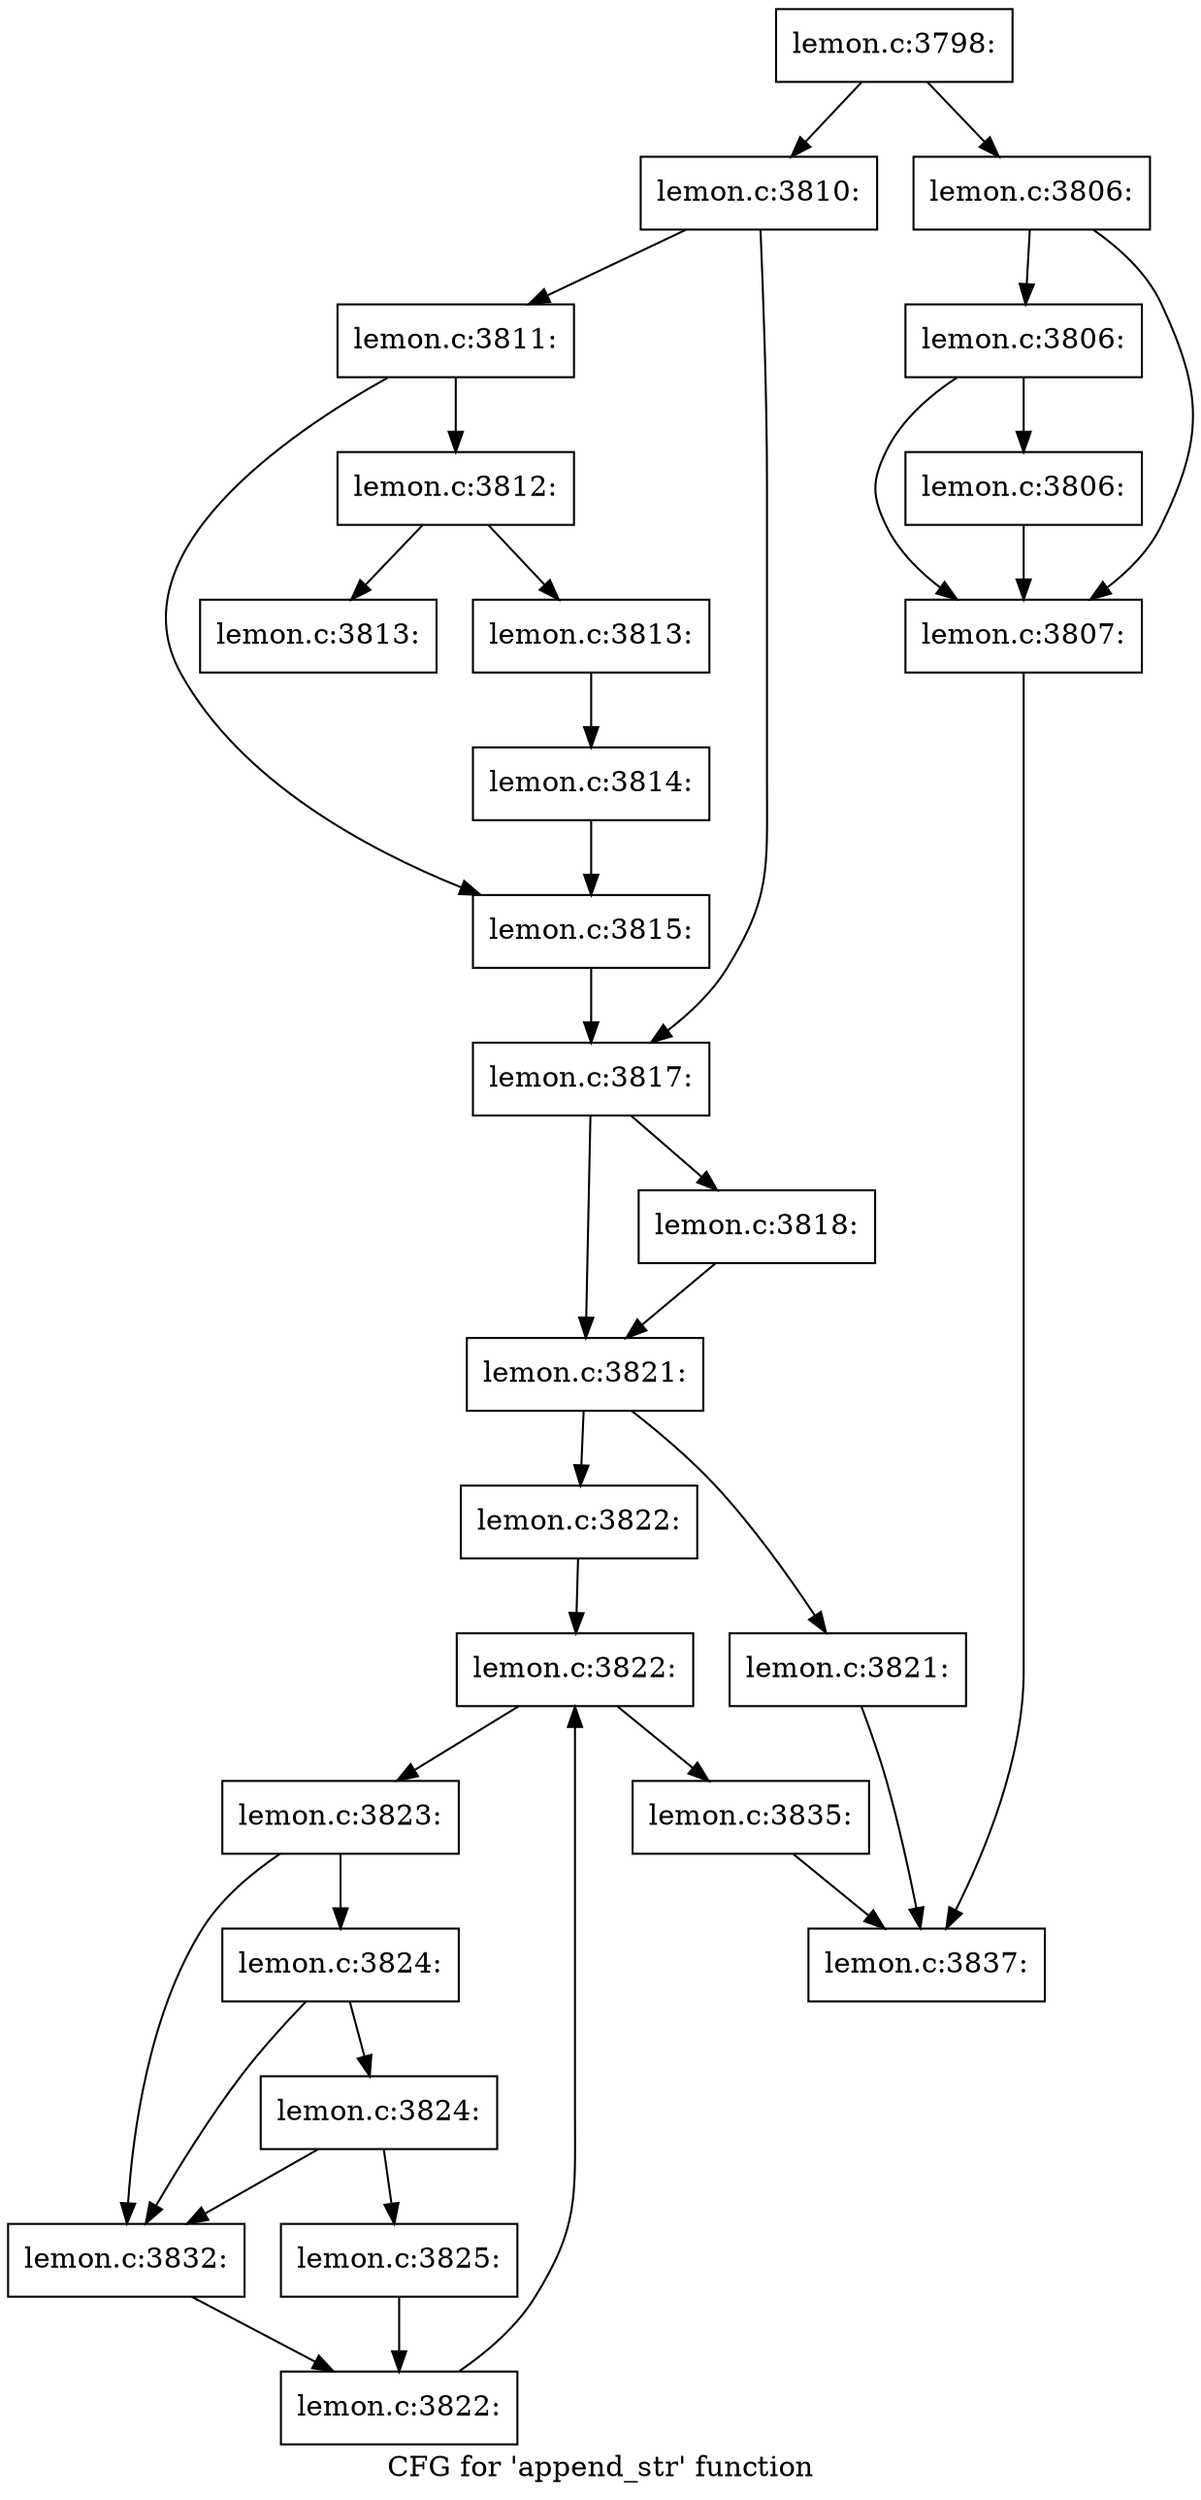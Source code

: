 digraph "CFG for 'append_str' function" {
	label="CFG for 'append_str' function";

	Node0x5625654cc520 [shape=record,label="{lemon.c:3798:}"];
	Node0x5625654cc520 -> Node0x5625654d56d0;
	Node0x5625654cc520 -> Node0x5625654d5720;
	Node0x5625654d56d0 [shape=record,label="{lemon.c:3806:}"];
	Node0x5625654d56d0 -> Node0x5625654d5bd0;
	Node0x5625654d56d0 -> Node0x5625654d5b80;
	Node0x5625654d5bd0 [shape=record,label="{lemon.c:3806:}"];
	Node0x5625654d5bd0 -> Node0x5625654d5b30;
	Node0x5625654d5bd0 -> Node0x5625654d5b80;
	Node0x5625654d5b30 [shape=record,label="{lemon.c:3806:}"];
	Node0x5625654d5b30 -> Node0x5625654d5b80;
	Node0x5625654d5b80 [shape=record,label="{lemon.c:3807:}"];
	Node0x5625654d5b80 -> Node0x5625654cea10;
	Node0x5625654d5720 [shape=record,label="{lemon.c:3810:}"];
	Node0x5625654d5720 -> Node0x5625654d6780;
	Node0x5625654d5720 -> Node0x5625654d67d0;
	Node0x5625654d6780 [shape=record,label="{lemon.c:3811:}"];
	Node0x5625654d6780 -> Node0x5625654d6be0;
	Node0x5625654d6780 -> Node0x5625654d6c30;
	Node0x5625654d6be0 [shape=record,label="{lemon.c:3812:}"];
	Node0x5625654d6be0 -> Node0x5625654d7230;
	Node0x5625654d6be0 -> Node0x5625654d72d0;
	Node0x5625654d7230 [shape=record,label="{lemon.c:3813:}"];
	Node0x5625654d7230 -> Node0x5625654d7280;
	Node0x5625654d72d0 [shape=record,label="{lemon.c:3813:}"];
	Node0x5625654d7280 [shape=record,label="{lemon.c:3814:}"];
	Node0x5625654d7280 -> Node0x5625654d6c30;
	Node0x5625654d6c30 [shape=record,label="{lemon.c:3815:}"];
	Node0x5625654d6c30 -> Node0x5625654d67d0;
	Node0x5625654d67d0 [shape=record,label="{lemon.c:3817:}"];
	Node0x5625654d67d0 -> Node0x5625654d7a90;
	Node0x5625654d67d0 -> Node0x5625654d7ff0;
	Node0x5625654d7a90 [shape=record,label="{lemon.c:3818:}"];
	Node0x5625654d7a90 -> Node0x5625654d7ff0;
	Node0x5625654d7ff0 [shape=record,label="{lemon.c:3821:}"];
	Node0x5625654d7ff0 -> Node0x5625654da040;
	Node0x5625654d7ff0 -> Node0x5625654da090;
	Node0x5625654da040 [shape=record,label="{lemon.c:3821:}"];
	Node0x5625654da040 -> Node0x5625654cea10;
	Node0x5625654da090 [shape=record,label="{lemon.c:3822:}"];
	Node0x5625654da090 -> Node0x5625654da570;
	Node0x5625654da570 [shape=record,label="{lemon.c:3822:}"];
	Node0x5625654da570 -> Node0x5625654daa70;
	Node0x5625654da570 -> Node0x5625654da6d0;
	Node0x5625654daa70 [shape=record,label="{lemon.c:3823:}"];
	Node0x5625654daa70 -> Node0x5625654db180;
	Node0x5625654daa70 -> Node0x5625654db0b0;
	Node0x5625654db180 [shape=record,label="{lemon.c:3824:}"];
	Node0x5625654db180 -> Node0x5625654db100;
	Node0x5625654db180 -> Node0x5625654db0b0;
	Node0x5625654db100 [shape=record,label="{lemon.c:3824:}"];
	Node0x5625654db100 -> Node0x5625654db010;
	Node0x5625654db100 -> Node0x5625654db0b0;
	Node0x5625654db010 [shape=record,label="{lemon.c:3825:}"];
	Node0x5625654db010 -> Node0x5625654db060;
	Node0x5625654db0b0 [shape=record,label="{lemon.c:3832:}"];
	Node0x5625654db0b0 -> Node0x5625654db060;
	Node0x5625654db060 [shape=record,label="{lemon.c:3822:}"];
	Node0x5625654db060 -> Node0x5625654da570;
	Node0x5625654da6d0 [shape=record,label="{lemon.c:3835:}"];
	Node0x5625654da6d0 -> Node0x5625654cea10;
	Node0x5625654cea10 [shape=record,label="{lemon.c:3837:}"];
}
